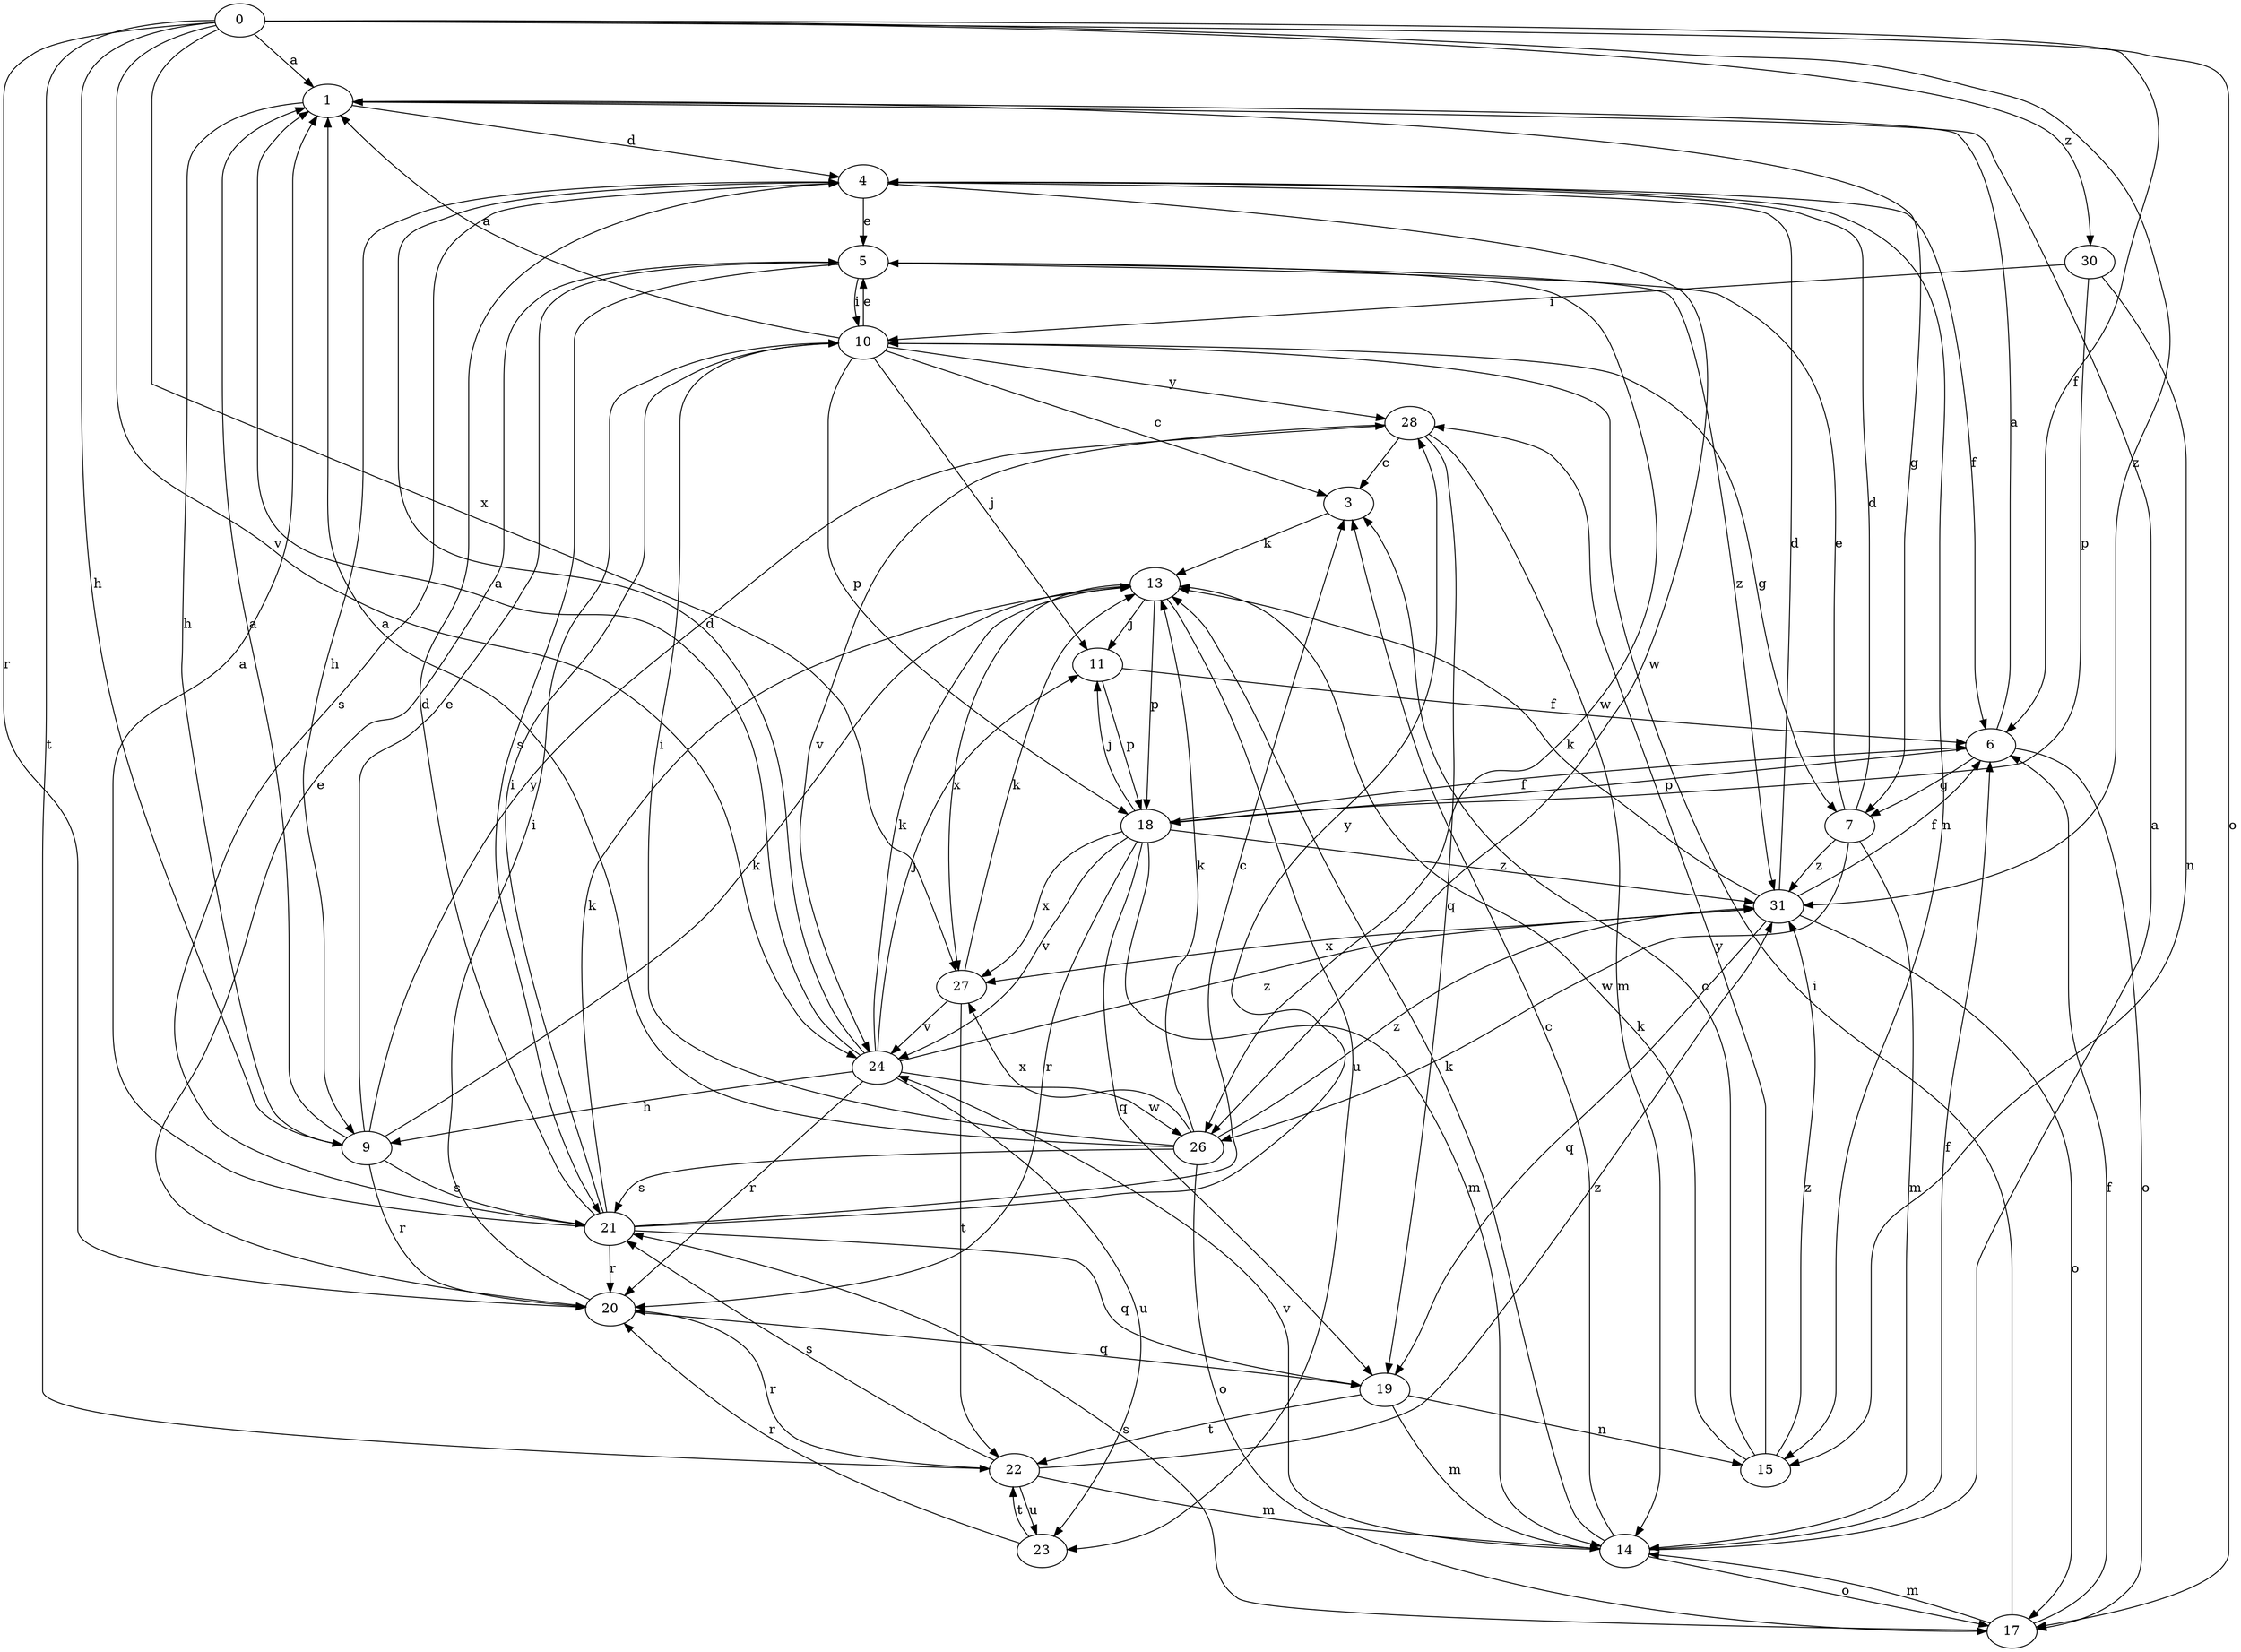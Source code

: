 strict digraph  {
0;
1;
3;
4;
5;
6;
7;
9;
10;
11;
13;
14;
15;
17;
18;
19;
20;
21;
22;
23;
24;
26;
27;
28;
30;
31;
0 -> 1  [label=a];
0 -> 6  [label=f];
0 -> 9  [label=h];
0 -> 17  [label=o];
0 -> 20  [label=r];
0 -> 22  [label=t];
0 -> 24  [label=v];
0 -> 27  [label=x];
0 -> 30  [label=z];
0 -> 31  [label=z];
1 -> 4  [label=d];
1 -> 7  [label=g];
1 -> 9  [label=h];
3 -> 13  [label=k];
4 -> 5  [label=e];
4 -> 6  [label=f];
4 -> 9  [label=h];
4 -> 15  [label=n];
4 -> 21  [label=s];
4 -> 26  [label=w];
5 -> 10  [label=i];
5 -> 21  [label=s];
5 -> 26  [label=w];
5 -> 31  [label=z];
6 -> 1  [label=a];
6 -> 7  [label=g];
6 -> 17  [label=o];
6 -> 18  [label=p];
7 -> 4  [label=d];
7 -> 5  [label=e];
7 -> 14  [label=m];
7 -> 26  [label=w];
7 -> 31  [label=z];
9 -> 1  [label=a];
9 -> 5  [label=e];
9 -> 13  [label=k];
9 -> 20  [label=r];
9 -> 21  [label=s];
9 -> 28  [label=y];
10 -> 1  [label=a];
10 -> 3  [label=c];
10 -> 5  [label=e];
10 -> 7  [label=g];
10 -> 11  [label=j];
10 -> 18  [label=p];
10 -> 28  [label=y];
11 -> 6  [label=f];
11 -> 18  [label=p];
13 -> 11  [label=j];
13 -> 18  [label=p];
13 -> 23  [label=u];
13 -> 27  [label=x];
14 -> 1  [label=a];
14 -> 3  [label=c];
14 -> 6  [label=f];
14 -> 13  [label=k];
14 -> 17  [label=o];
14 -> 24  [label=v];
15 -> 3  [label=c];
15 -> 13  [label=k];
15 -> 28  [label=y];
15 -> 31  [label=z];
17 -> 6  [label=f];
17 -> 10  [label=i];
17 -> 14  [label=m];
17 -> 21  [label=s];
18 -> 6  [label=f];
18 -> 11  [label=j];
18 -> 14  [label=m];
18 -> 19  [label=q];
18 -> 20  [label=r];
18 -> 24  [label=v];
18 -> 27  [label=x];
18 -> 31  [label=z];
19 -> 14  [label=m];
19 -> 15  [label=n];
19 -> 22  [label=t];
20 -> 5  [label=e];
20 -> 10  [label=i];
20 -> 19  [label=q];
21 -> 1  [label=a];
21 -> 3  [label=c];
21 -> 4  [label=d];
21 -> 10  [label=i];
21 -> 13  [label=k];
21 -> 19  [label=q];
21 -> 20  [label=r];
21 -> 28  [label=y];
22 -> 14  [label=m];
22 -> 20  [label=r];
22 -> 21  [label=s];
22 -> 23  [label=u];
22 -> 31  [label=z];
23 -> 20  [label=r];
23 -> 22  [label=t];
24 -> 1  [label=a];
24 -> 4  [label=d];
24 -> 9  [label=h];
24 -> 11  [label=j];
24 -> 13  [label=k];
24 -> 20  [label=r];
24 -> 23  [label=u];
24 -> 26  [label=w];
24 -> 31  [label=z];
26 -> 1  [label=a];
26 -> 10  [label=i];
26 -> 13  [label=k];
26 -> 17  [label=o];
26 -> 21  [label=s];
26 -> 27  [label=x];
26 -> 31  [label=z];
27 -> 13  [label=k];
27 -> 22  [label=t];
27 -> 24  [label=v];
28 -> 3  [label=c];
28 -> 14  [label=m];
28 -> 19  [label=q];
28 -> 24  [label=v];
30 -> 10  [label=i];
30 -> 15  [label=n];
30 -> 18  [label=p];
31 -> 4  [label=d];
31 -> 6  [label=f];
31 -> 13  [label=k];
31 -> 17  [label=o];
31 -> 19  [label=q];
31 -> 27  [label=x];
}
